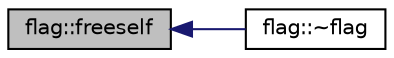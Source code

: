 digraph "flag::freeself"
{
  edge [fontname="Helvetica",fontsize="10",labelfontname="Helvetica",labelfontsize="10"];
  node [fontname="Helvetica",fontsize="10",shape=record];
  rankdir="LR";
  Node13 [label="flag::freeself",height=0.2,width=0.4,color="black", fillcolor="grey75", style="filled", fontcolor="black"];
  Node13 -> Node14 [dir="back",color="midnightblue",fontsize="10",style="solid",fontname="Helvetica"];
  Node14 [label="flag::~flag",height=0.2,width=0.4,color="black", fillcolor="white", style="filled",URL="$d8/d06/classflag.html#a9149bfdf4e5ec69255d353088869e9a0"];
}
